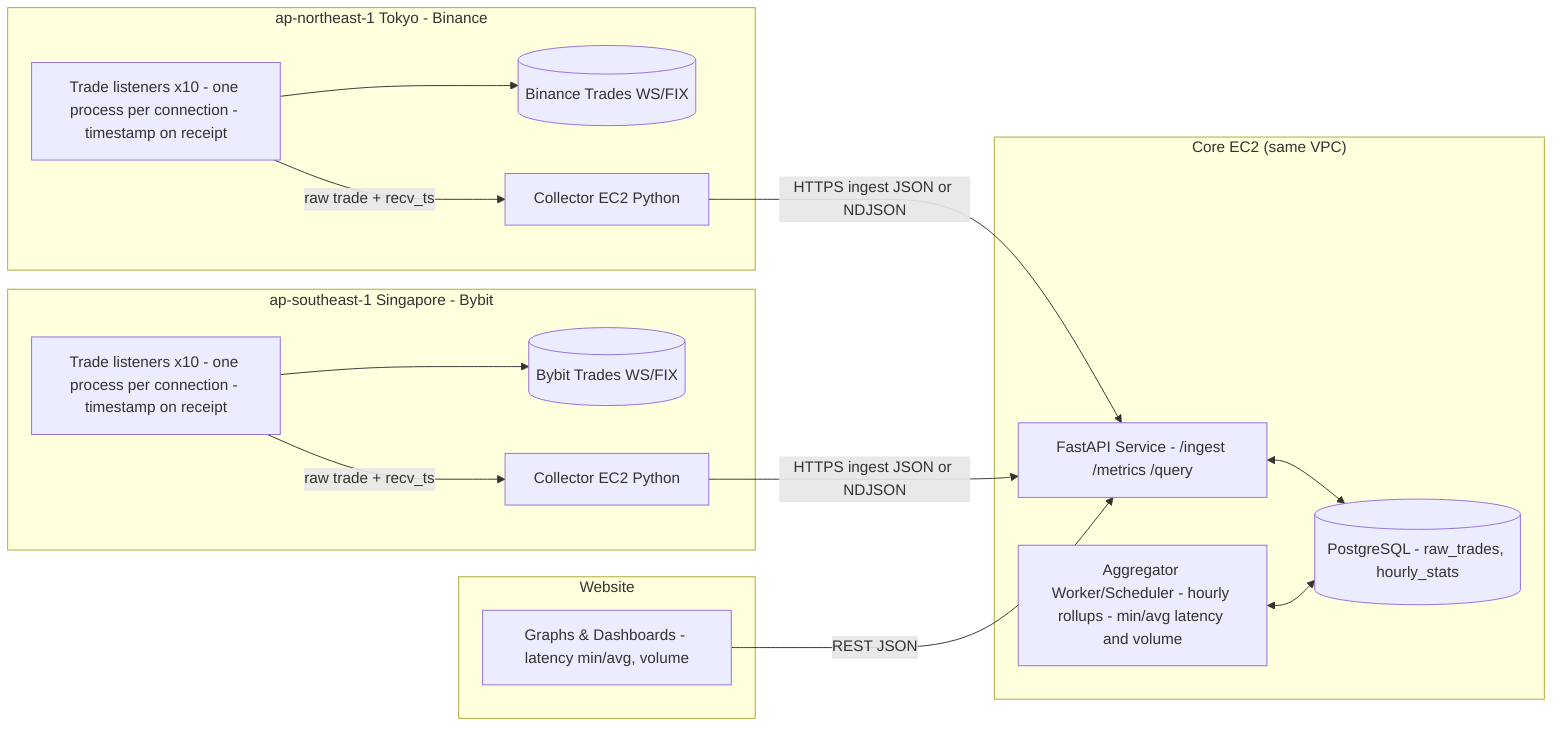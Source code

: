 flowchart LR
subgraph Tokyo["ap-northeast-1 Tokyo - Binance"]
direction TB
BIN_WS[(Binance Trades WS/FIX)]
C_Tokyo[Collector EC2 Python]
P_Tokyo[Trade listeners x10 - one process per connection - timestamp on receipt]
P_Tokyo --> BIN_WS
P_Tokyo -->|raw trade + recv_ts| C_Tokyo
end

subgraph Singapore["ap-southeast-1 Singapore - Bybit"]
direction TB
BYB_WS[(Bybit Trades WS/FIX)]
C_SG[Collector EC2 Python]
P_SG[Trade listeners x10 - one process per connection - timestamp on receipt]
P_SG --> BYB_WS
P_SG -->|raw trade + recv_ts| C_SG
end

subgraph Core["Core EC2 (same VPC)"]
direction TB
API[FastAPI Service - /ingest /metrics /query]
PG[(PostgreSQL - raw_trades, hourly_stats)]
AGG[Aggregator Worker/Scheduler - hourly rollups - min/avg latency and volume]
API <--> PG
AGG <--> PG
end

C_Tokyo -->|HTTPS ingest JSON or NDJSON| API
C_SG -->|HTTPS ingest JSON or NDJSON| API

subgraph Frontend["Website"]
UI[Graphs & Dashboards - latency min/avg, volume]
end
UI -->|REST JSON| API